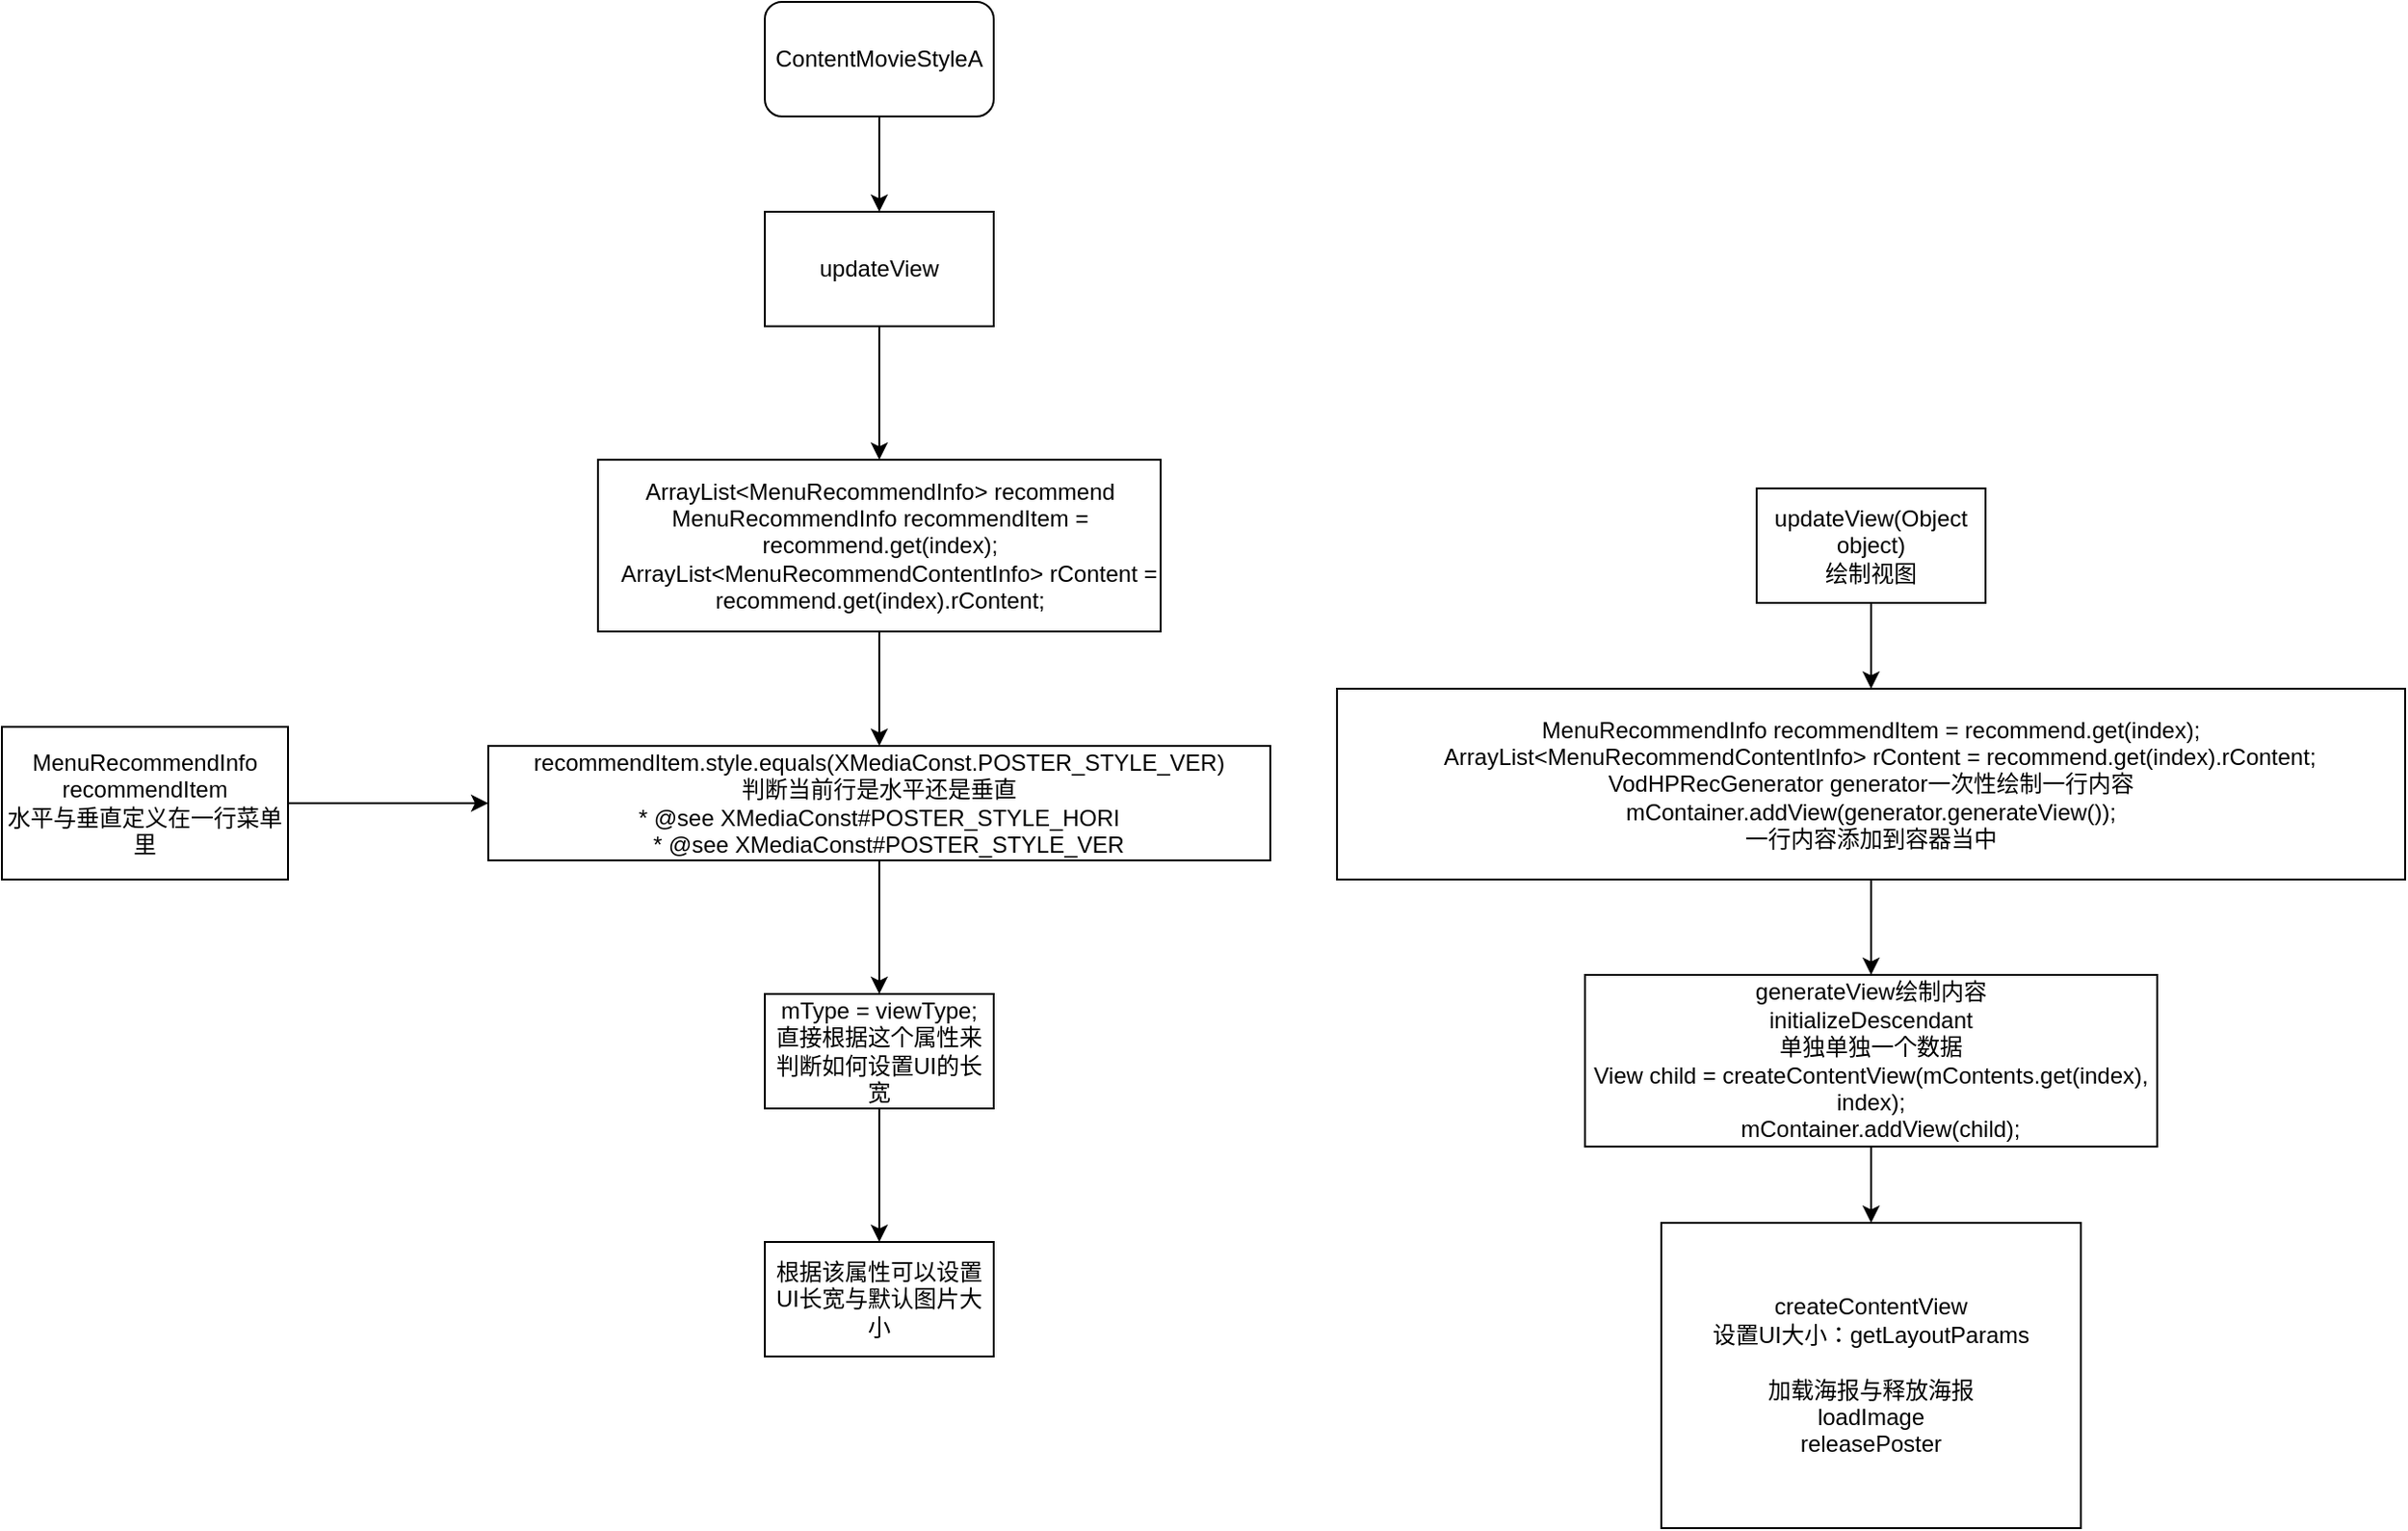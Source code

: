 <mxfile version="12.6.7" type="github">
  <diagram id="7KHPSY4flnSHCGMYQCH0" name="第 1 页">
    <mxGraphModel dx="2141" dy="787" grid="1" gridSize="10" guides="1" tooltips="1" connect="1" arrows="1" fold="1" page="1" pageScale="1" pageWidth="827" pageHeight="1169" math="0" shadow="0">
      <root>
        <mxCell id="0"/>
        <mxCell id="1" parent="0"/>
        <mxCell id="8dZf9wYU1UPOxELS9qww-3" value="" style="edgeStyle=orthogonalEdgeStyle;rounded=0;orthogonalLoop=1;jettySize=auto;html=1;" parent="1" source="8dZf9wYU1UPOxELS9qww-1" target="8dZf9wYU1UPOxELS9qww-2" edge="1">
          <mxGeometry relative="1" as="geometry"/>
        </mxCell>
        <mxCell id="8dZf9wYU1UPOxELS9qww-1" value="ContentMovieStyleA" style="rounded=1;whiteSpace=wrap;html=1;" parent="1" vertex="1">
          <mxGeometry x="370" y="180" width="120" height="60" as="geometry"/>
        </mxCell>
        <mxCell id="8dZf9wYU1UPOxELS9qww-5" value="" style="edgeStyle=orthogonalEdgeStyle;rounded=0;orthogonalLoop=1;jettySize=auto;html=1;" parent="1" source="8dZf9wYU1UPOxELS9qww-2" target="8dZf9wYU1UPOxELS9qww-4" edge="1">
          <mxGeometry relative="1" as="geometry"/>
        </mxCell>
        <mxCell id="8dZf9wYU1UPOxELS9qww-2" value="updateView" style="rounded=0;whiteSpace=wrap;html=1;" parent="1" vertex="1">
          <mxGeometry x="370" y="290" width="120" height="60" as="geometry"/>
        </mxCell>
        <mxCell id="8dZf9wYU1UPOxELS9qww-7" value="" style="edgeStyle=orthogonalEdgeStyle;rounded=0;orthogonalLoop=1;jettySize=auto;html=1;" parent="1" source="8dZf9wYU1UPOxELS9qww-4" target="8dZf9wYU1UPOxELS9qww-6" edge="1">
          <mxGeometry relative="1" as="geometry"/>
        </mxCell>
        <mxCell id="8dZf9wYU1UPOxELS9qww-4" value="ArrayList&amp;lt;MenuRecommendInfo&amp;gt; recommend&lt;br&gt;&lt;div&gt;MenuRecommendInfo recommendItem = recommend.get(index);&lt;/div&gt;&lt;div&gt;&lt;span style=&quot;white-space: pre&quot;&gt;   &lt;/span&gt;ArrayList&amp;lt;MenuRecommendContentInfo&amp;gt; rContent = recommend.get(index).rContent;&lt;/div&gt;" style="rounded=0;whiteSpace=wrap;html=1;" parent="1" vertex="1">
          <mxGeometry x="282.5" y="420" width="295" height="90" as="geometry"/>
        </mxCell>
        <mxCell id="8dZf9wYU1UPOxELS9qww-9" value="" style="edgeStyle=orthogonalEdgeStyle;rounded=0;orthogonalLoop=1;jettySize=auto;html=1;" parent="1" source="8dZf9wYU1UPOxELS9qww-6" target="8dZf9wYU1UPOxELS9qww-8" edge="1">
          <mxGeometry relative="1" as="geometry"/>
        </mxCell>
        <mxCell id="8dZf9wYU1UPOxELS9qww-6" value="recommendItem.style.equals(XMediaConst.POSTER_STYLE_VER)&lt;br&gt;判断当前行是水平还是垂直&lt;br&gt;&lt;div&gt;* @see XMediaConst#POSTER_STYLE_HORI&lt;/div&gt;&lt;div&gt;&lt;span style=&quot;white-space: pre&quot;&gt;		&lt;/span&gt; * @see XMediaConst#POSTER_STYLE_VER&lt;/div&gt;" style="rounded=0;whiteSpace=wrap;html=1;" parent="1" vertex="1">
          <mxGeometry x="225" y="570" width="410" height="60" as="geometry"/>
        </mxCell>
        <mxCell id="8dZf9wYU1UPOxELS9qww-13" value="" style="edgeStyle=orthogonalEdgeStyle;rounded=0;orthogonalLoop=1;jettySize=auto;html=1;" parent="1" source="8dZf9wYU1UPOxELS9qww-8" target="8dZf9wYU1UPOxELS9qww-12" edge="1">
          <mxGeometry relative="1" as="geometry"/>
        </mxCell>
        <mxCell id="8dZf9wYU1UPOxELS9qww-8" value="mType = viewType;&lt;br&gt;直接根据这个属性来判断如何设置UI的长宽" style="rounded=0;whiteSpace=wrap;html=1;" parent="1" vertex="1">
          <mxGeometry x="370" y="700" width="120" height="60" as="geometry"/>
        </mxCell>
        <mxCell id="8dZf9wYU1UPOxELS9qww-12" value="根据该属性可以设置UI长宽与默认图片大小" style="rounded=0;whiteSpace=wrap;html=1;" parent="1" vertex="1">
          <mxGeometry x="370" y="830" width="120" height="60" as="geometry"/>
        </mxCell>
        <mxCell id="YWf6NnoYRHDBoin_unOI-2" style="edgeStyle=orthogonalEdgeStyle;rounded=0;orthogonalLoop=1;jettySize=auto;html=1;" edge="1" parent="1" source="YWf6NnoYRHDBoin_unOI-1" target="8dZf9wYU1UPOxELS9qww-6">
          <mxGeometry relative="1" as="geometry"/>
        </mxCell>
        <mxCell id="YWf6NnoYRHDBoin_unOI-1" value="MenuRecommendInfo recommendItem&lt;br&gt;水平与垂直定义在一行菜单里" style="rounded=0;whiteSpace=wrap;html=1;" vertex="1" parent="1">
          <mxGeometry x="-30" y="560" width="150" height="80" as="geometry"/>
        </mxCell>
        <mxCell id="YWf6NnoYRHDBoin_unOI-5" value="" style="edgeStyle=orthogonalEdgeStyle;rounded=0;orthogonalLoop=1;jettySize=auto;html=1;" edge="1" parent="1" source="YWf6NnoYRHDBoin_unOI-3" target="YWf6NnoYRHDBoin_unOI-4">
          <mxGeometry relative="1" as="geometry"/>
        </mxCell>
        <mxCell id="YWf6NnoYRHDBoin_unOI-3" value="updateView(Object object)&lt;br&gt;绘制视图" style="rounded=0;whiteSpace=wrap;html=1;" vertex="1" parent="1">
          <mxGeometry x="890" y="435" width="120" height="60" as="geometry"/>
        </mxCell>
        <mxCell id="YWf6NnoYRHDBoin_unOI-7" value="" style="edgeStyle=orthogonalEdgeStyle;rounded=0;orthogonalLoop=1;jettySize=auto;html=1;" edge="1" parent="1" source="YWf6NnoYRHDBoin_unOI-4" target="YWf6NnoYRHDBoin_unOI-6">
          <mxGeometry relative="1" as="geometry"/>
        </mxCell>
        <mxCell id="YWf6NnoYRHDBoin_unOI-4" value="&lt;div&gt;MenuRecommendInfo recommendItem = recommend.get(index);&lt;/div&gt;&lt;div&gt;&lt;span style=&quot;white-space: pre&quot;&gt;			&lt;/span&gt;ArrayList&amp;lt;MenuRecommendContentInfo&amp;gt; rContent = recommend.get(index).rContent;&lt;br&gt;VodHPRecGenerator generator一次性绘制一行内容&lt;br&gt;mContainer.addView(generator.generateView());&lt;br&gt;一行内容添加到容器当中&lt;/div&gt;" style="rounded=0;whiteSpace=wrap;html=1;" vertex="1" parent="1">
          <mxGeometry x="670" y="540" width="560" height="100" as="geometry"/>
        </mxCell>
        <mxCell id="YWf6NnoYRHDBoin_unOI-9" value="" style="edgeStyle=orthogonalEdgeStyle;rounded=0;orthogonalLoop=1;jettySize=auto;html=1;" edge="1" parent="1" source="YWf6NnoYRHDBoin_unOI-6" target="YWf6NnoYRHDBoin_unOI-8">
          <mxGeometry relative="1" as="geometry"/>
        </mxCell>
        <mxCell id="YWf6NnoYRHDBoin_unOI-6" value="generateView绘制内容&lt;br&gt;initializeDescendant&lt;br&gt;&lt;div&gt;单独单独一个数据&lt;br&gt;View child = createContentView(mContents.get(index), index);&lt;/div&gt;&lt;div&gt;&lt;span style=&quot;white-space: pre&quot;&gt;			&lt;/span&gt;mContainer.addView(child);&lt;/div&gt;" style="rounded=0;whiteSpace=wrap;html=1;" vertex="1" parent="1">
          <mxGeometry x="800" y="690" width="300" height="90" as="geometry"/>
        </mxCell>
        <mxCell id="YWf6NnoYRHDBoin_unOI-8" value="createContentView&lt;br&gt;设置UI大小：getLayoutParams&lt;br&gt;&lt;br&gt;&lt;div&gt;加载海报与释放海报&lt;br&gt;loadImage&lt;br&gt;releasePoster&lt;br&gt;&lt;/div&gt;" style="rounded=0;whiteSpace=wrap;html=1;" vertex="1" parent="1">
          <mxGeometry x="840" y="820" width="220" height="160" as="geometry"/>
        </mxCell>
      </root>
    </mxGraphModel>
  </diagram>
</mxfile>
